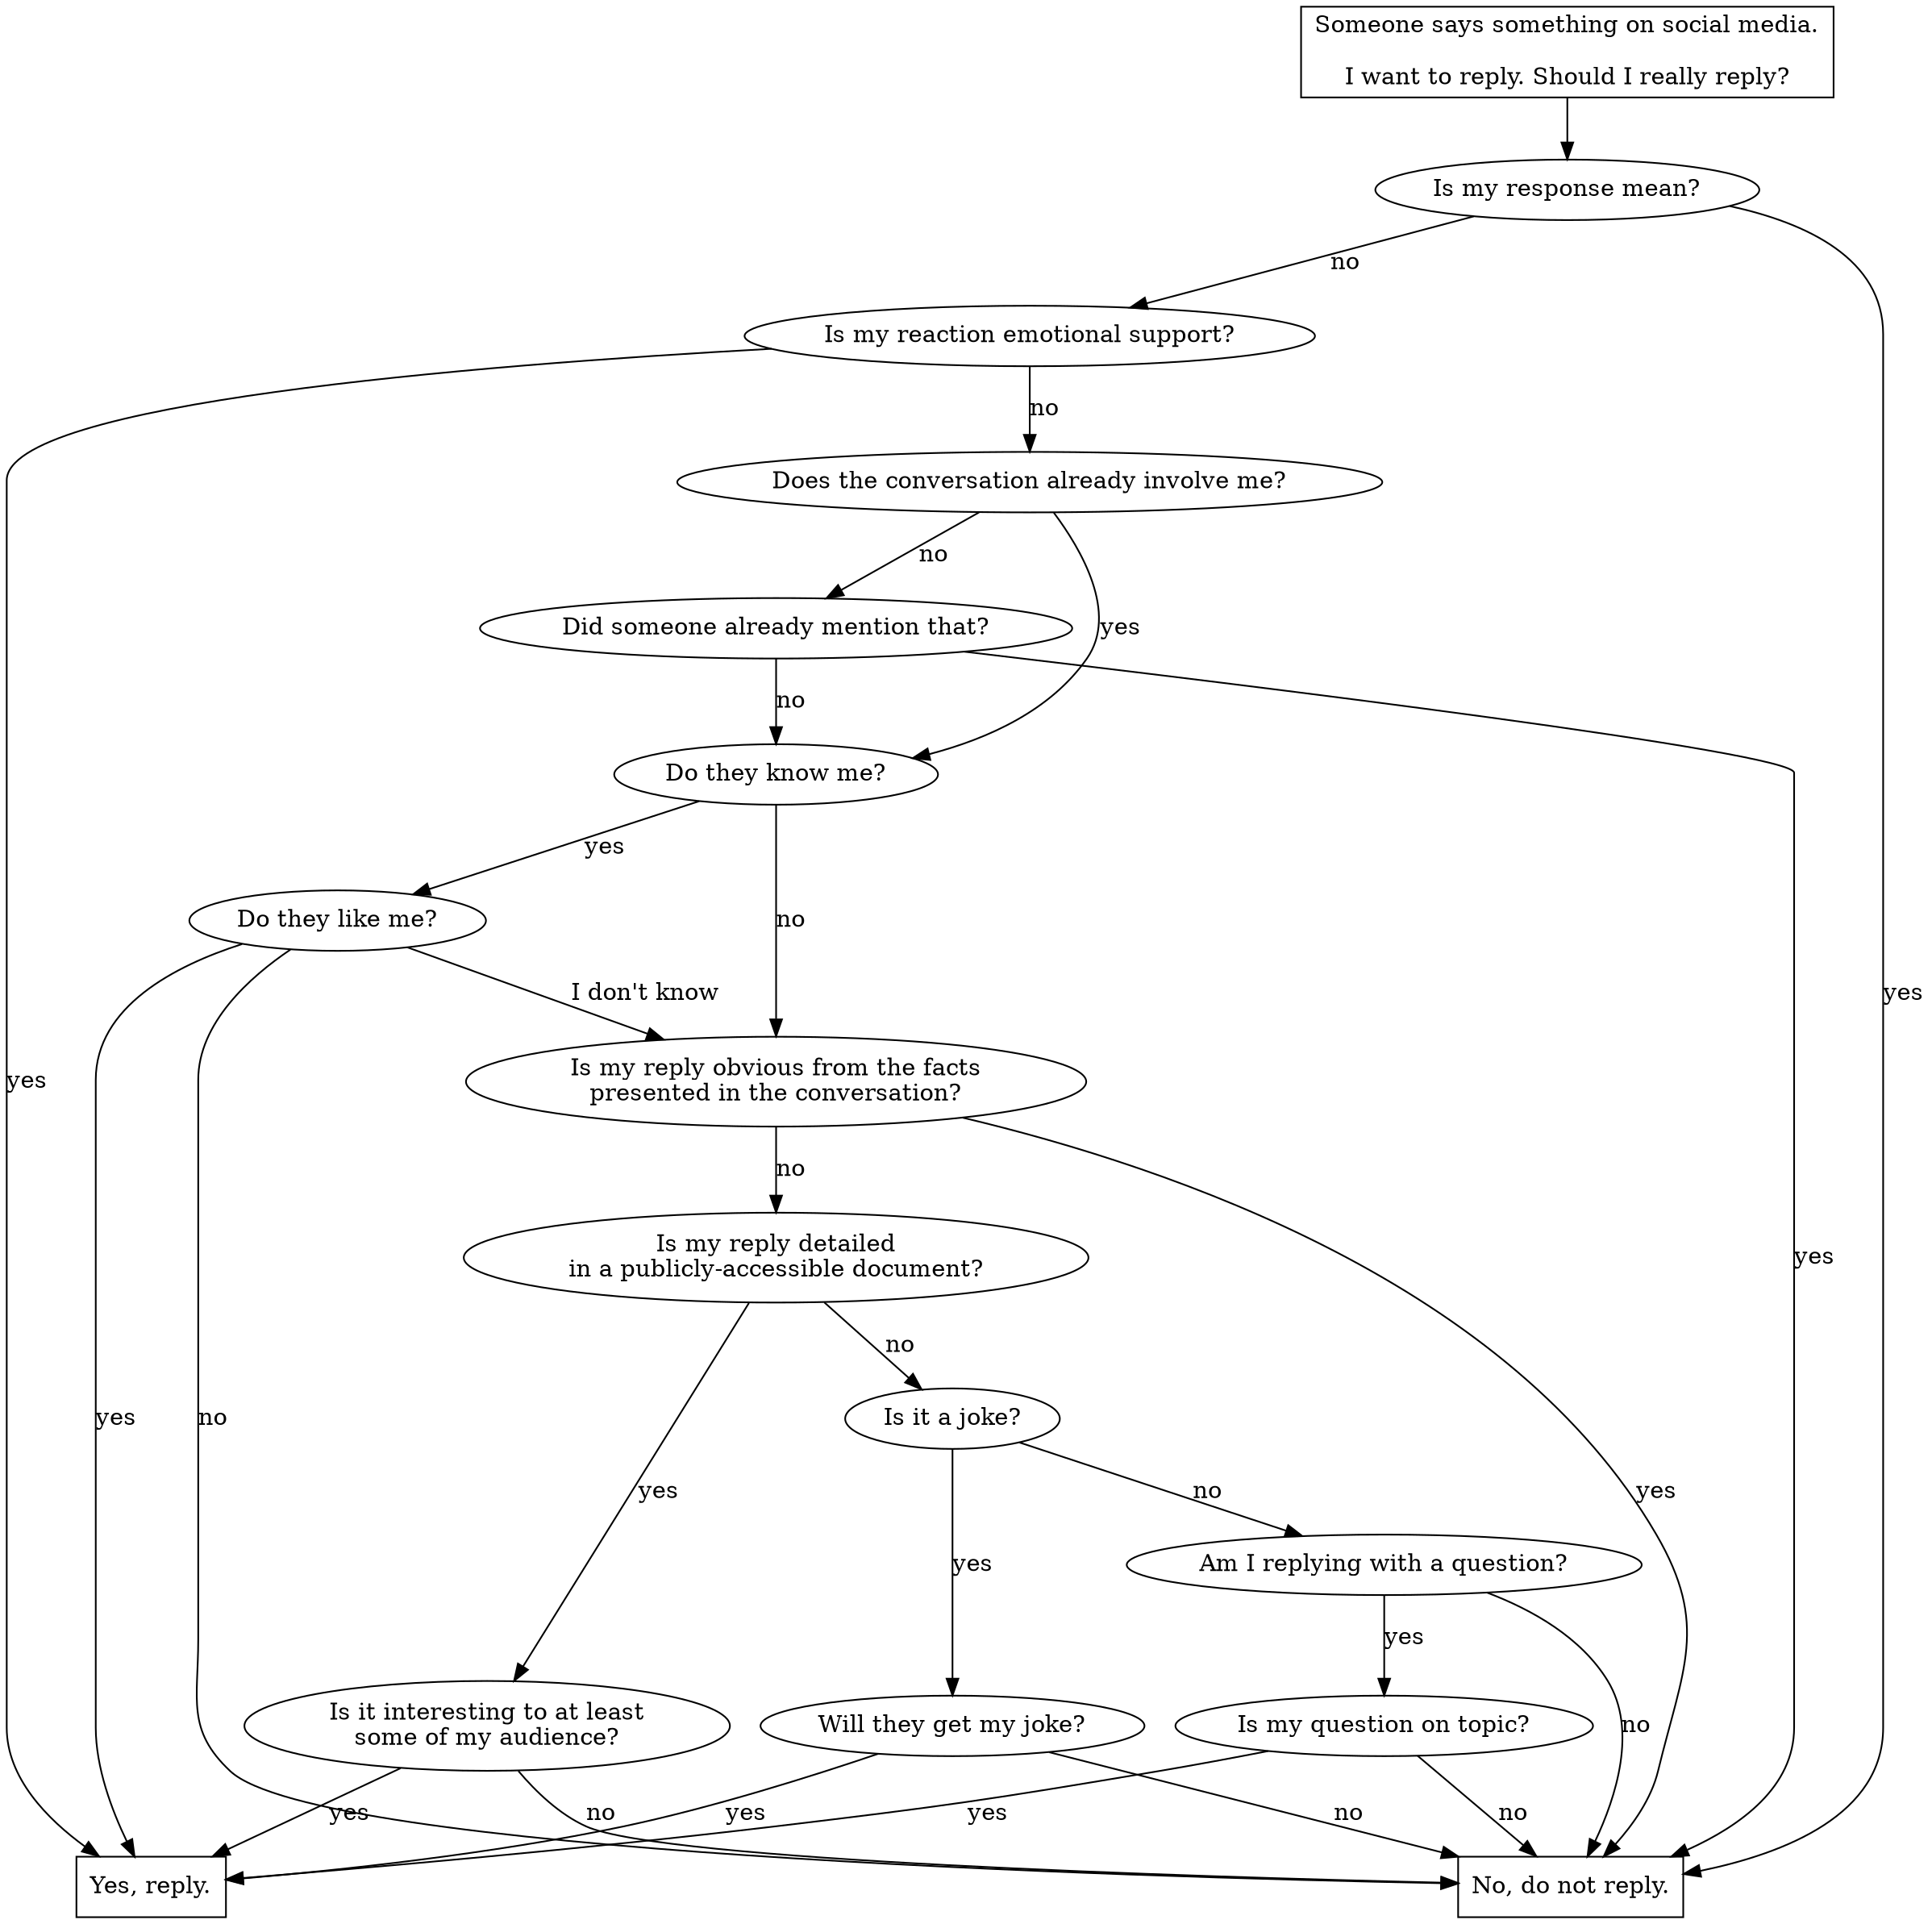 /* dot -Tpng reply.dot > reply.png */
digraph LR {
  node [shape=box]
  post [label="\
Someone says something on social media.\n
I want to reply. Should I really reply?"];

  node [shape=ellipse]
  mean [label="Is my response mean?"]
  involvement [label="Does the conversation already involve me?"]
  duplicate [label="Did someone already mention that?"]
  relationship [label="Do they know me?"]
  compassion [label="Is my reaction emotional support?"]
  like [label="Do they like me?"]
  obvious [label="\
Is my reply obvious from the facts\n\
presented in the conversation?"]
  public [label="\
Is my reply detailed\n\
in a publicly-accessible document?"]
  interesting [label="\
Is it interesting to at least\n\
some of my audience?"]
  joke [label="Is it a joke?"]
  getit [label="Will they get my joke?"]
  question [label="Am I replying with a question?"]
  ontopic [label="Is my question on topic?"]

  node [shape=box]
  yes [label="Yes, reply."]
  no [label="No, do not reply."]

  post -> mean
  mean -> no [label="yes"]
  mean -> compassion [label="no"]
  compassion -> yes [label="yes"]
  compassion -> involvement [label="no"]
  involvement -> duplicate [label="no"]
  involvement -> relationship [label="yes"]
  duplicate -> no [label="yes"]
  duplicate -> relationship [label="no"]
  relationship -> like [label="yes"]
  relationship -> obvious [label="no"]
  like -> yes [label="yes"]
  like -> obvious [label="I don't know"]
  like -> no [label="no"]
  obvious -> no [label="yes"]
  obvious -> public [label="no"]
  public -> interesting [label="yes"]
  public -> joke [label="no"]
  interesting -> yes [label="yes"]
  interesting -> no [label="no"]
  joke -> getit [label="yes"]
  joke -> question [label="no"]
  getit -> yes [label="yes"]
  getit -> no [label="no"]
  question -> ontopic [label="yes"]
  question -> no [label="no"]
  ontopic -> no [label="no"]
  ontopic -> yes [label="yes"]
}
